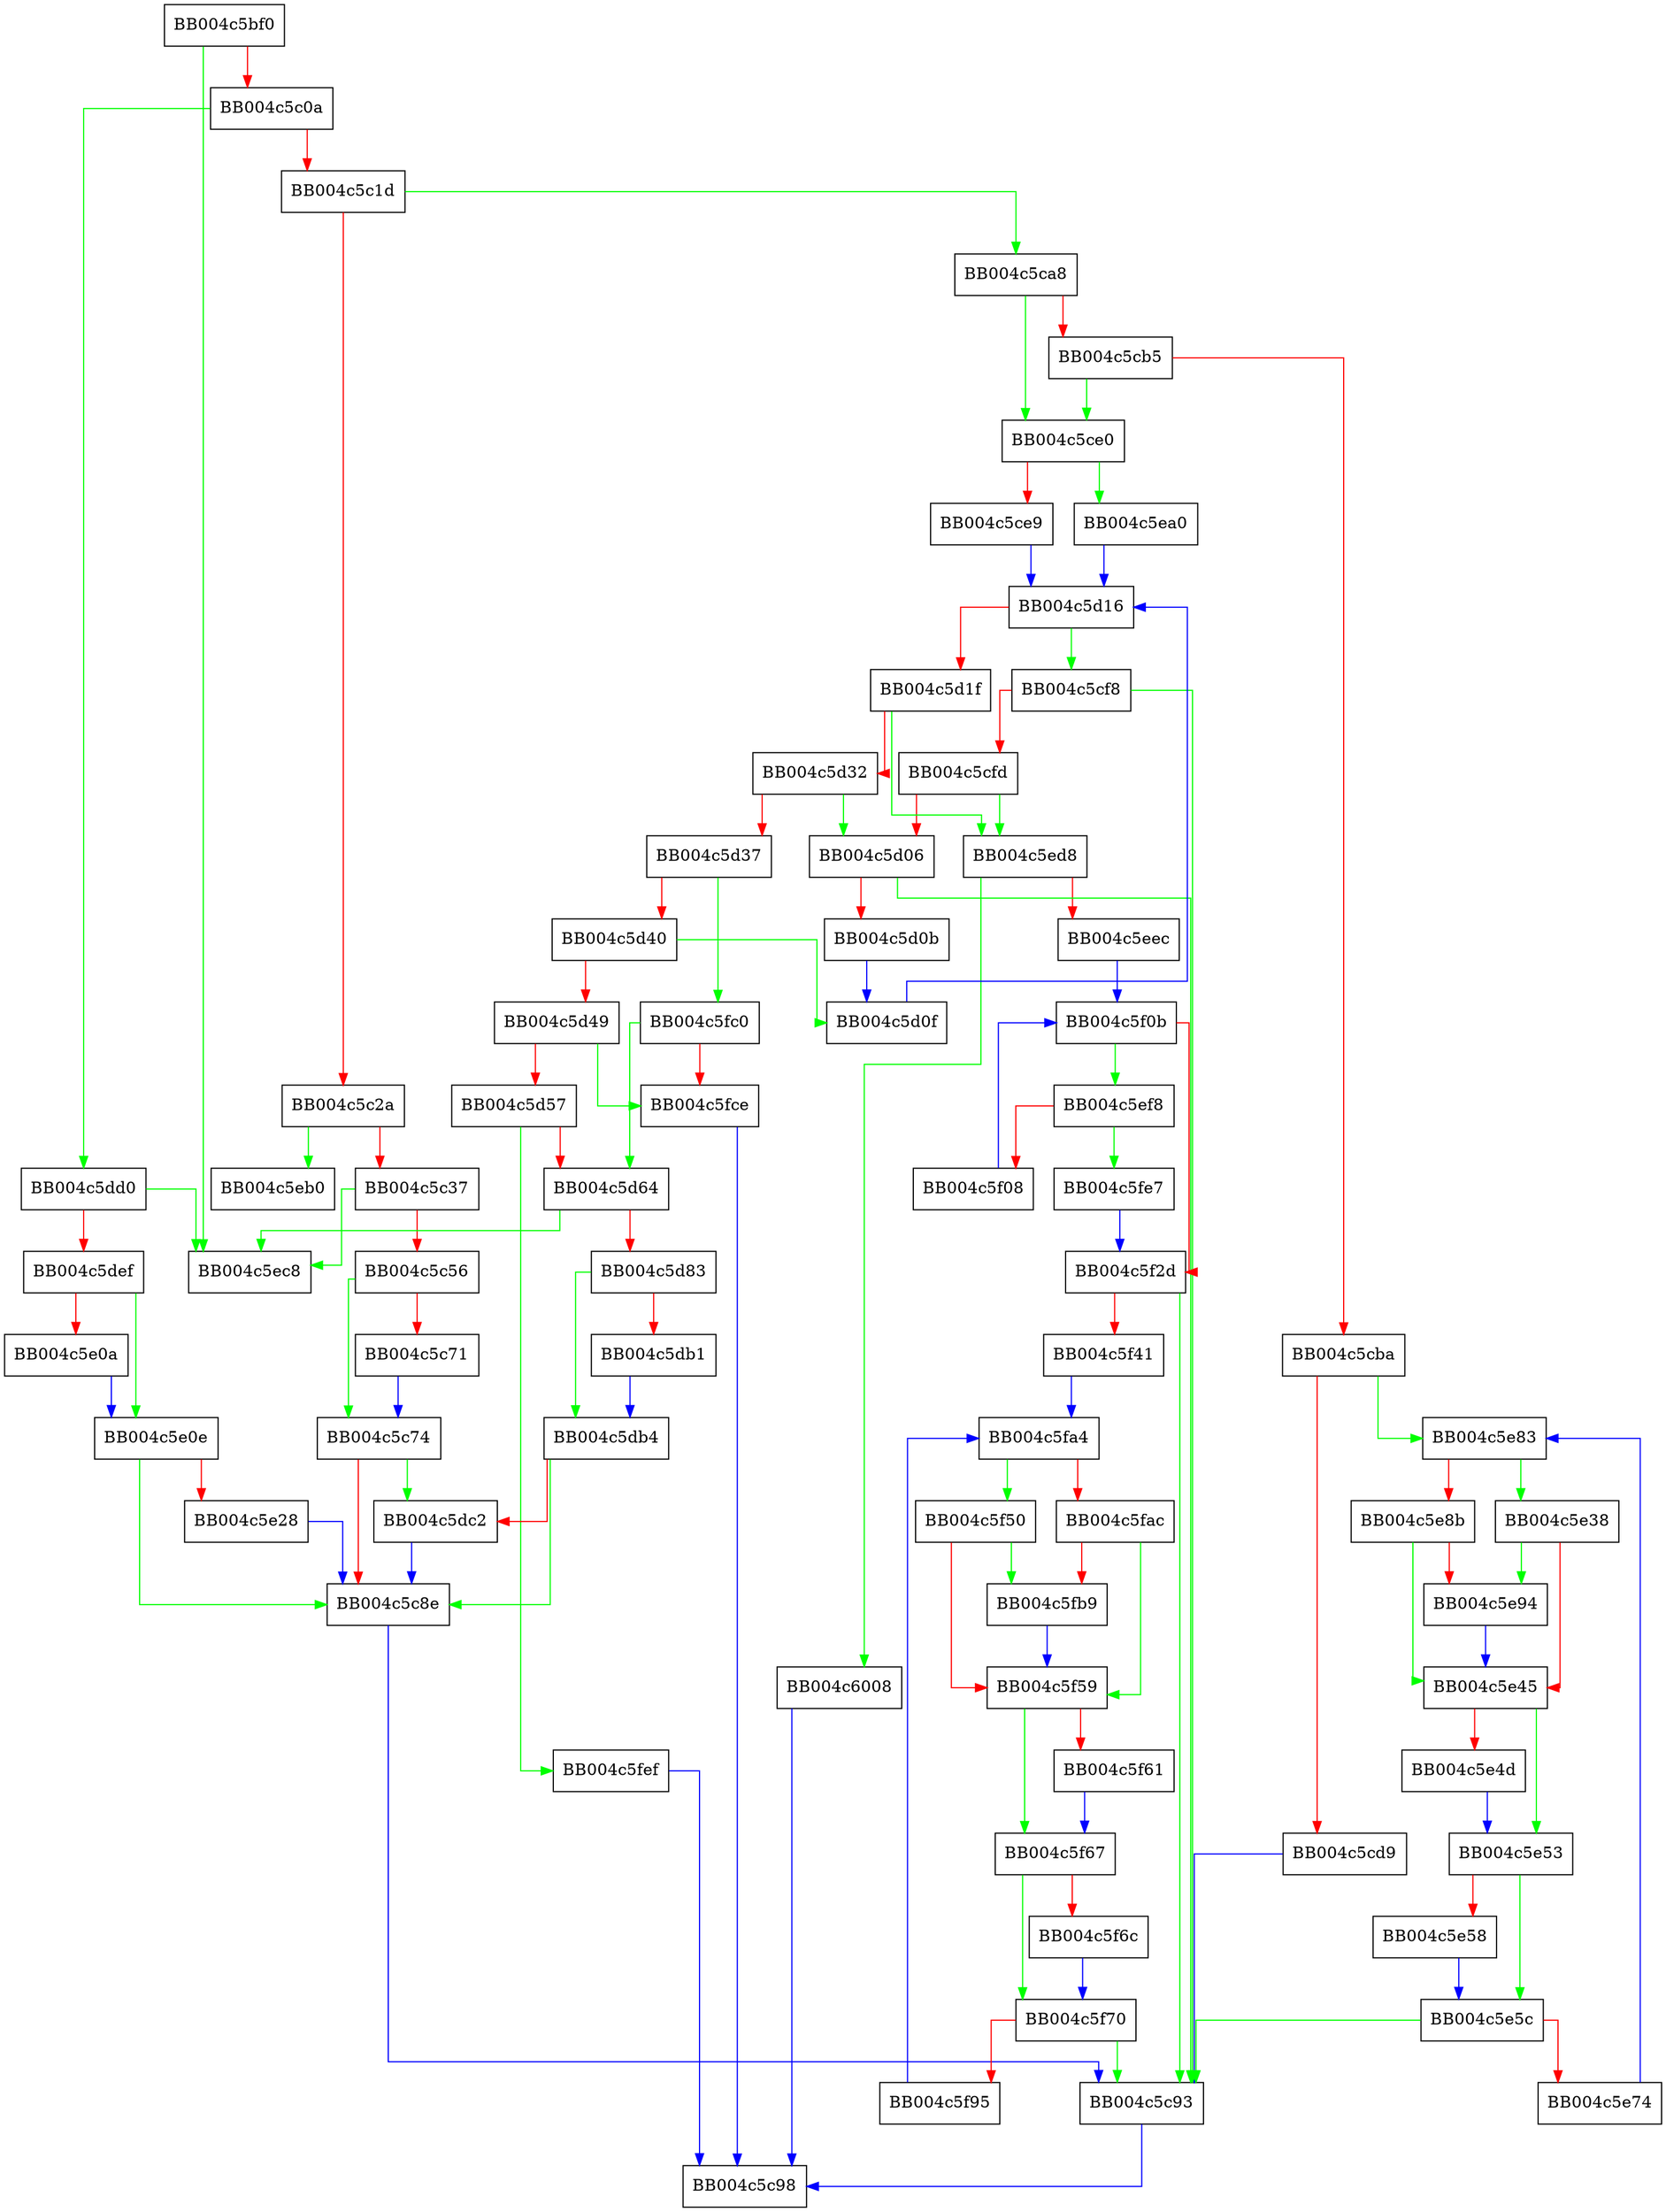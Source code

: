 digraph ossl_uint_set_insert {
  node [shape="box"];
  graph [splines=ortho];
  BB004c5bf0 -> BB004c5ec8 [color="green"];
  BB004c5bf0 -> BB004c5c0a [color="red"];
  BB004c5c0a -> BB004c5dd0 [color="green"];
  BB004c5c0a -> BB004c5c1d [color="red"];
  BB004c5c1d -> BB004c5ca8 [color="green"];
  BB004c5c1d -> BB004c5c2a [color="red"];
  BB004c5c2a -> BB004c5eb0 [color="green"];
  BB004c5c2a -> BB004c5c37 [color="red"];
  BB004c5c37 -> BB004c5ec8 [color="green"];
  BB004c5c37 -> BB004c5c56 [color="red"];
  BB004c5c56 -> BB004c5c74 [color="green"];
  BB004c5c56 -> BB004c5c71 [color="red"];
  BB004c5c71 -> BB004c5c74 [color="blue"];
  BB004c5c74 -> BB004c5dc2 [color="green"];
  BB004c5c74 -> BB004c5c8e [color="red"];
  BB004c5c8e -> BB004c5c93 [color="blue"];
  BB004c5c93 -> BB004c5c98 [color="blue"];
  BB004c5ca8 -> BB004c5ce0 [color="green"];
  BB004c5ca8 -> BB004c5cb5 [color="red"];
  BB004c5cb5 -> BB004c5ce0 [color="green"];
  BB004c5cb5 -> BB004c5cba [color="red"];
  BB004c5cba -> BB004c5e83 [color="green"];
  BB004c5cba -> BB004c5cd9 [color="red"];
  BB004c5cd9 -> BB004c5c93 [color="blue"];
  BB004c5ce0 -> BB004c5ea0 [color="green"];
  BB004c5ce0 -> BB004c5ce9 [color="red"];
  BB004c5ce9 -> BB004c5d16 [color="blue"];
  BB004c5cf8 -> BB004c5c93 [color="green"];
  BB004c5cf8 -> BB004c5cfd [color="red"];
  BB004c5cfd -> BB004c5ed8 [color="green"];
  BB004c5cfd -> BB004c5d06 [color="red"];
  BB004c5d06 -> BB004c5c93 [color="green"];
  BB004c5d06 -> BB004c5d0b [color="red"];
  BB004c5d0b -> BB004c5d0f [color="blue"];
  BB004c5d0f -> BB004c5d16 [color="blue"];
  BB004c5d16 -> BB004c5cf8 [color="green"];
  BB004c5d16 -> BB004c5d1f [color="red"];
  BB004c5d1f -> BB004c5ed8 [color="green"];
  BB004c5d1f -> BB004c5d32 [color="red"];
  BB004c5d32 -> BB004c5d06 [color="green"];
  BB004c5d32 -> BB004c5d37 [color="red"];
  BB004c5d37 -> BB004c5fc0 [color="green"];
  BB004c5d37 -> BB004c5d40 [color="red"];
  BB004c5d40 -> BB004c5d0f [color="green"];
  BB004c5d40 -> BB004c5d49 [color="red"];
  BB004c5d49 -> BB004c5fce [color="green"];
  BB004c5d49 -> BB004c5d57 [color="red"];
  BB004c5d57 -> BB004c5fef [color="green"];
  BB004c5d57 -> BB004c5d64 [color="red"];
  BB004c5d64 -> BB004c5ec8 [color="green"];
  BB004c5d64 -> BB004c5d83 [color="red"];
  BB004c5d83 -> BB004c5db4 [color="green"];
  BB004c5d83 -> BB004c5db1 [color="red"];
  BB004c5db1 -> BB004c5db4 [color="blue"];
  BB004c5db4 -> BB004c5c8e [color="green"];
  BB004c5db4 -> BB004c5dc2 [color="red"];
  BB004c5dc2 -> BB004c5c8e [color="blue"];
  BB004c5dd0 -> BB004c5ec8 [color="green"];
  BB004c5dd0 -> BB004c5def [color="red"];
  BB004c5def -> BB004c5e0e [color="green"];
  BB004c5def -> BB004c5e0a [color="red"];
  BB004c5e0a -> BB004c5e0e [color="blue"];
  BB004c5e0e -> BB004c5c8e [color="green"];
  BB004c5e0e -> BB004c5e28 [color="red"];
  BB004c5e28 -> BB004c5c8e [color="blue"];
  BB004c5e38 -> BB004c5e94 [color="green"];
  BB004c5e38 -> BB004c5e45 [color="red"];
  BB004c5e45 -> BB004c5e53 [color="green"];
  BB004c5e45 -> BB004c5e4d [color="red"];
  BB004c5e4d -> BB004c5e53 [color="blue"];
  BB004c5e53 -> BB004c5e5c [color="green"];
  BB004c5e53 -> BB004c5e58 [color="red"];
  BB004c5e58 -> BB004c5e5c [color="blue"];
  BB004c5e5c -> BB004c5c93 [color="green"];
  BB004c5e5c -> BB004c5e74 [color="red"];
  BB004c5e74 -> BB004c5e83 [color="blue"];
  BB004c5e83 -> BB004c5e38 [color="green"];
  BB004c5e83 -> BB004c5e8b [color="red"];
  BB004c5e8b -> BB004c5e45 [color="green"];
  BB004c5e8b -> BB004c5e94 [color="red"];
  BB004c5e94 -> BB004c5e45 [color="blue"];
  BB004c5ea0 -> BB004c5d16 [color="blue"];
  BB004c5ed8 -> BB004c6008 [color="green"];
  BB004c5ed8 -> BB004c5eec [color="red"];
  BB004c5eec -> BB004c5f0b [color="blue"];
  BB004c5ef8 -> BB004c5fe7 [color="green"];
  BB004c5ef8 -> BB004c5f08 [color="red"];
  BB004c5f08 -> BB004c5f0b [color="blue"];
  BB004c5f0b -> BB004c5ef8 [color="green"];
  BB004c5f0b -> BB004c5f2d [color="red"];
  BB004c5f2d -> BB004c5c93 [color="green"];
  BB004c5f2d -> BB004c5f41 [color="red"];
  BB004c5f41 -> BB004c5fa4 [color="blue"];
  BB004c5f50 -> BB004c5fb9 [color="green"];
  BB004c5f50 -> BB004c5f59 [color="red"];
  BB004c5f59 -> BB004c5f67 [color="green"];
  BB004c5f59 -> BB004c5f61 [color="red"];
  BB004c5f61 -> BB004c5f67 [color="blue"];
  BB004c5f67 -> BB004c5f70 [color="green"];
  BB004c5f67 -> BB004c5f6c [color="red"];
  BB004c5f6c -> BB004c5f70 [color="blue"];
  BB004c5f70 -> BB004c5c93 [color="green"];
  BB004c5f70 -> BB004c5f95 [color="red"];
  BB004c5f95 -> BB004c5fa4 [color="blue"];
  BB004c5fa4 -> BB004c5f50 [color="green"];
  BB004c5fa4 -> BB004c5fac [color="red"];
  BB004c5fac -> BB004c5f59 [color="green"];
  BB004c5fac -> BB004c5fb9 [color="red"];
  BB004c5fb9 -> BB004c5f59 [color="blue"];
  BB004c5fc0 -> BB004c5d64 [color="green"];
  BB004c5fc0 -> BB004c5fce [color="red"];
  BB004c5fce -> BB004c5c98 [color="blue"];
  BB004c5fe7 -> BB004c5f2d [color="blue"];
  BB004c5fef -> BB004c5c98 [color="blue"];
  BB004c6008 -> BB004c5c98 [color="blue"];
}